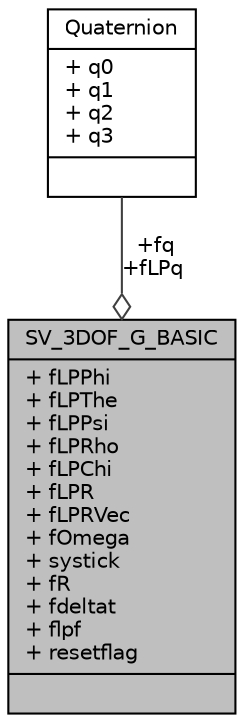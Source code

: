 digraph "SV_3DOF_G_BASIC"
{
  edge [fontname="Helvetica",fontsize="10",labelfontname="Helvetica",labelfontsize="10"];
  node [fontname="Helvetica",fontsize="10",shape=record];
  Node1 [label="{SV_3DOF_G_BASIC\n|+ fLPPhi\l+ fLPThe\l+ fLPPsi\l+ fLPRho\l+ fLPChi\l+ fLPR\l+ fLPRVec\l+ fOmega\l+ systick\l+ fR\l+ fdeltat\l+ flpf\l+ resetflag\l|}",height=0.2,width=0.4,color="black", fillcolor="grey75", style="filled", fontcolor="black"];
  Node2 -> Node1 [color="grey25",fontsize="10",style="solid",label=" +fq\n+fLPq" ,arrowhead="odiamond",fontname="Helvetica"];
  Node2 [label="{Quaternion\n|+ q0\l+ q1\l+ q2\l+ q3\l|}",height=0.2,width=0.4,color="black", fillcolor="white", style="filled",URL="$struct_quaternion.html",tooltip="quaternion structure definition "];
}
